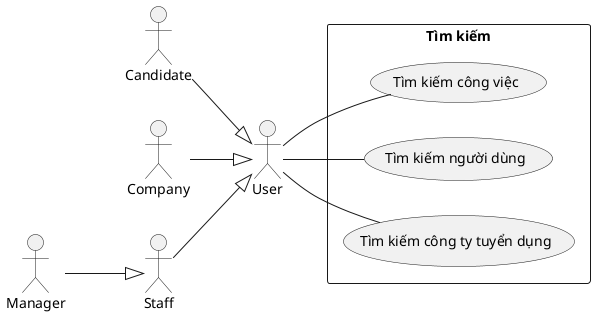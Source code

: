 @startuml TimKiem
left to right direction

actor "User" as nguoiDung
actor "Candidate" as nguoiUngTuyen
actor "Company" as congTyTuyenDung
actor "Staff" as nhanVien
actor "Manager" as quanLy

rectangle "Tìm kiếm" {
    usecase "Tìm kiếm công việc" as timKiemCongViec
    usecase "Tìm kiếm người dùng" as timKiemNguoiDung
    usecase "Tìm kiếm công ty tuyển dụng" as timKiemCongTyTuyenDung
}

nguoiDung -- timKiemCongViec
nguoiDung -- timKiemNguoiDung
nguoiDung -- timKiemCongTyTuyenDung

nguoiUngTuyen --^ nguoiDung

congTyTuyenDung --^ nguoiDung

nhanVien --^ nguoiDung

quanLy --^ nhanVien

@enduml
